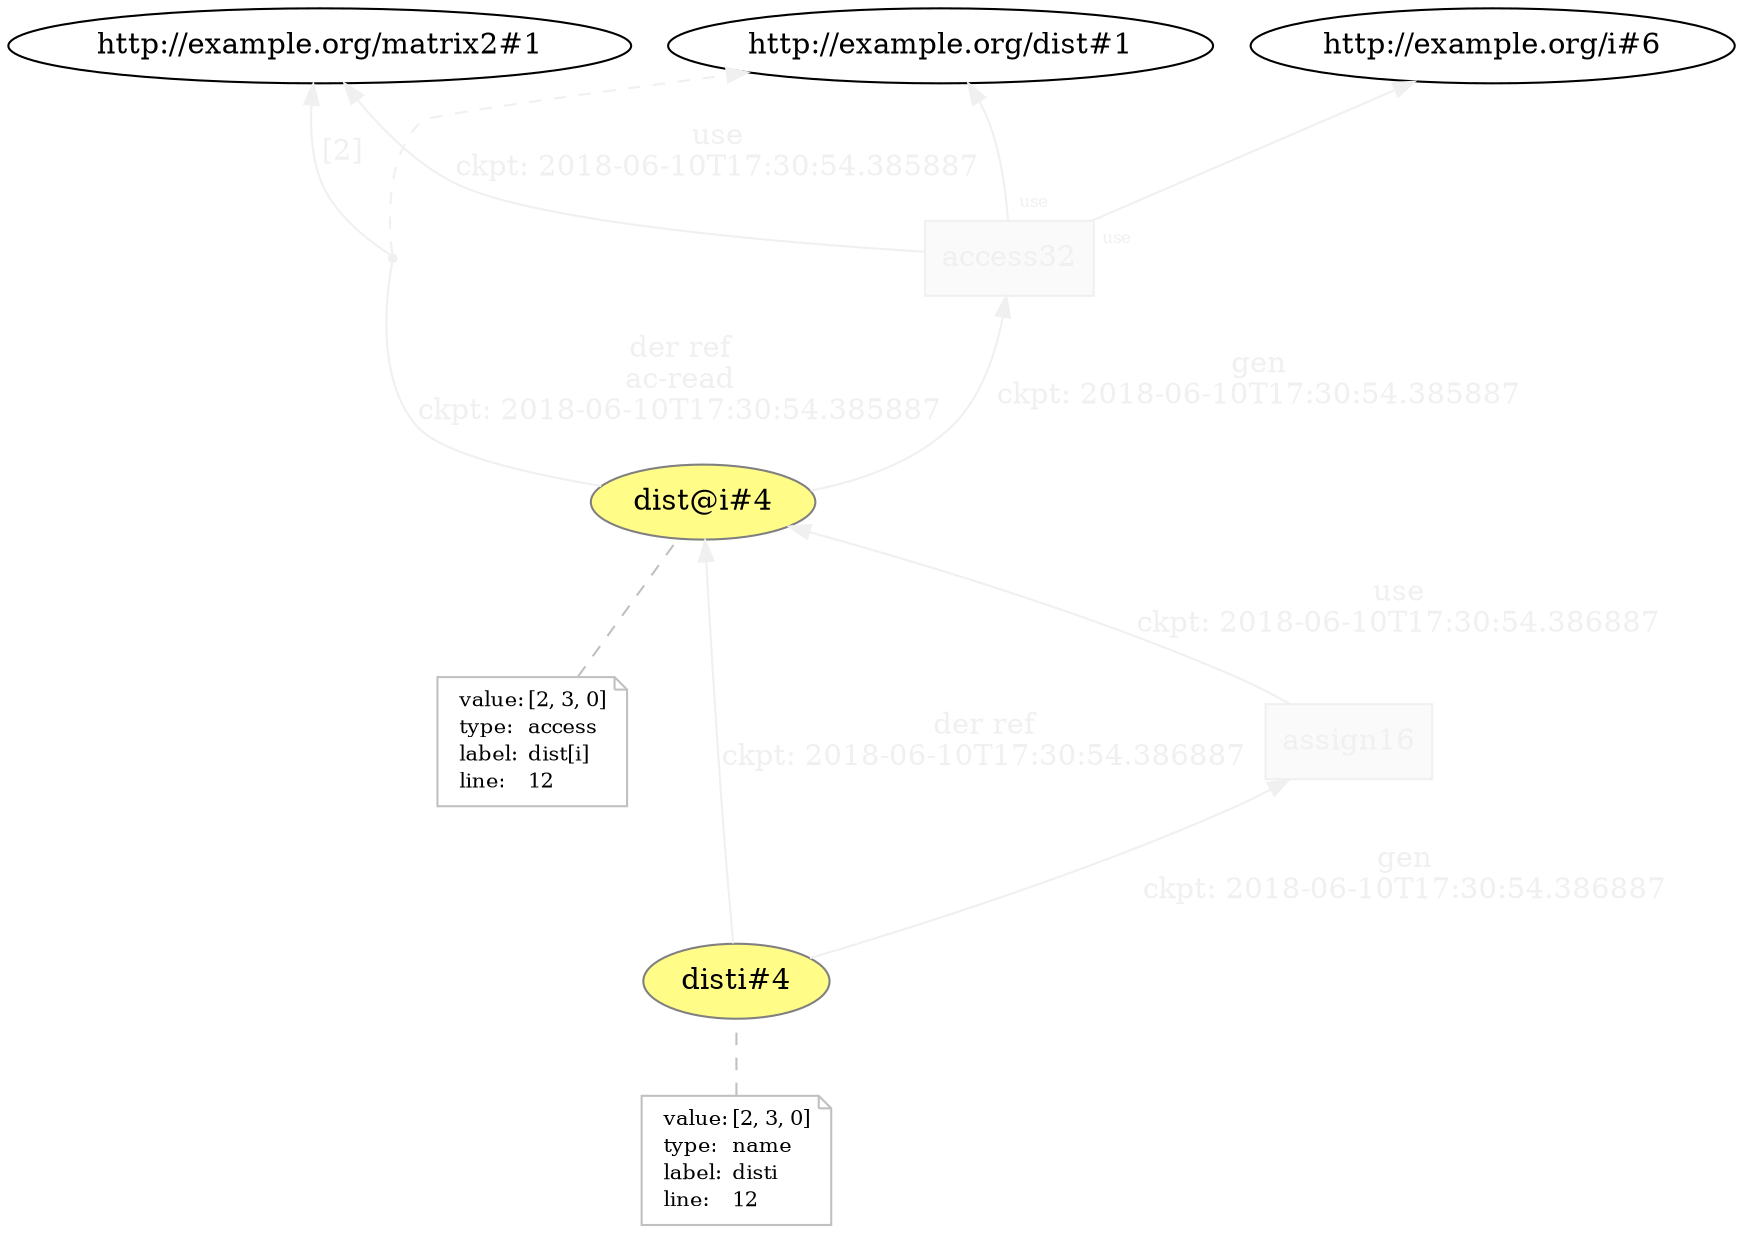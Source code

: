 digraph "PROV" { size="16,12"; rankdir="BT";
"http://example.org/dist@i#4" [fillcolor="#FFFC87",color="#808080",style="filled",label="dist@i#4",URL="http://example.org/dist@i#4"]
"http://example.org/dist@i#4-attrs" [color="gray",shape="note",fontsize="10",fontcolor="black",label=<<TABLE cellpadding="0" border="0">
	<TR>
	    <TD align="left">value:</TD>
	    <TD align="left">[2, 3, 0]</TD>
	</TR>
	<TR>
	    <TD align="left">type:</TD>
	    <TD align="left">access</TD>
	</TR>
	<TR>
	    <TD align="left">label:</TD>
	    <TD align="left">dist[i]</TD>
	</TR>
	<TR>
	    <TD align="left">line:</TD>
	    <TD align="left">12</TD>
	</TR>
</TABLE>>]
"http://example.org/dist@i#4-attrs" -> "http://example.org/dist@i#4" [color="gray",style="dashed",arrowhead="none"]
"http://example.org/access32" [fillcolor="#FAFAFA",color="#F0F0F0",shape="polygon",sides="4",style="filled",fontcolor="#F0F0F0",label="access32",URL="http://example.org/access32"]
"bn0" [shape="point",label="",fontcolor="#F0F0F0",color="#F0F0F0"]
"http://example.org/dist@i#4" -> "bn0" [fontsize="14",distance="1.5",angle="60.0",rotation="20",label="der ref
ac-read
ckpt: 2018-06-10T17:30:54.385887",arrowhead="none",fontcolor="#F0F0F0",color="#F0F0F0"]
"bn0" -> "http://example.org/dist#1" [style="dashed",fontcolor="#F0F0F0",color="#F0F0F0"]
"bn0" -> "http://example.org/matrix2#1" [fontsize="14",distance="1.5",angle="60.0",rotation="20",label="[2]",fontcolor="#F0F0F0",color="#F0F0F0"]
"http://example.org/access32" -> "http://example.org/dist#1" [labelfontsize="8",labeldistance="1.5",labelangle="60.0",rotation="20",taillabel="use",fontcolor="#F0F0F0",color="#F0F0F0"]
"http://example.org/access32" -> "http://example.org/i#6" [labelfontsize="8",labeldistance="1.5",labelangle="60.0",rotation="20",taillabel="use",fontcolor="#F0F0F0",color="#F0F0F0"]
"http://example.org/disti#4" [fillcolor="#FFFC87",color="#808080",style="filled",label="disti#4",URL="http://example.org/disti#4"]
"http://example.org/disti#4-attrs" [color="gray",shape="note",fontsize="10",fontcolor="black",label=<<TABLE cellpadding="0" border="0">
	<TR>
	    <TD align="left">value:</TD>
	    <TD align="left">[2, 3, 0]</TD>
	</TR>
	<TR>
	    <TD align="left">type:</TD>
	    <TD align="left">name</TD>
	</TR>
	<TR>
	    <TD align="left">label:</TD>
	    <TD align="left">disti</TD>
	</TR>
	<TR>
	    <TD align="left">line:</TD>
	    <TD align="left">12</TD>
	</TR>
</TABLE>>]
"http://example.org/disti#4-attrs" -> "http://example.org/disti#4" [color="gray",style="dashed",arrowhead="none"]
"http://example.org/assign16" [fillcolor="#FAFAFA",color="#F0F0F0",shape="polygon",sides="4",style="filled",fontcolor="#F0F0F0",label="assign16",URL="http://example.org/assign16"]
"http://example.org/disti#4" -> "http://example.org/dist@i#4" [fontsize="14",distance="1.5",angle="60.0",rotation="20",label="der ref
ckpt: 2018-06-10T17:30:54.386887",fontcolor="#F0F0F0",color="#F0F0F0"]
"http://example.org/assign16" -> "http://example.org/dist@i#4" [fontsize="14",distance="1.5",angle="60.0",rotation="20",label="use
ckpt: 2018-06-10T17:30:54.386887",fontcolor="#F0F0F0",color="#F0F0F0"]
"http://example.org/access32" -> "http://example.org/matrix2#1" [fontsize="14",distance="1.5",angle="60.0",rotation="20",label="use
ckpt: 2018-06-10T17:30:54.385887",fontcolor="#F0F0F0",color="#F0F0F0"]
"http://example.org/dist@i#4" -> "http://example.org/access32" [fontsize="14",distance="1.5",angle="60.0",rotation="20",label="gen
ckpt: 2018-06-10T17:30:54.385887",fontcolor="#F0F0F0",color="#F0F0F0"]
"http://example.org/disti#4" -> "http://example.org/assign16" [fontsize="14",distance="1.5",angle="60.0",rotation="20",label="gen
ckpt: 2018-06-10T17:30:54.386887",fontcolor="#F0F0F0",color="#F0F0F0"]
}